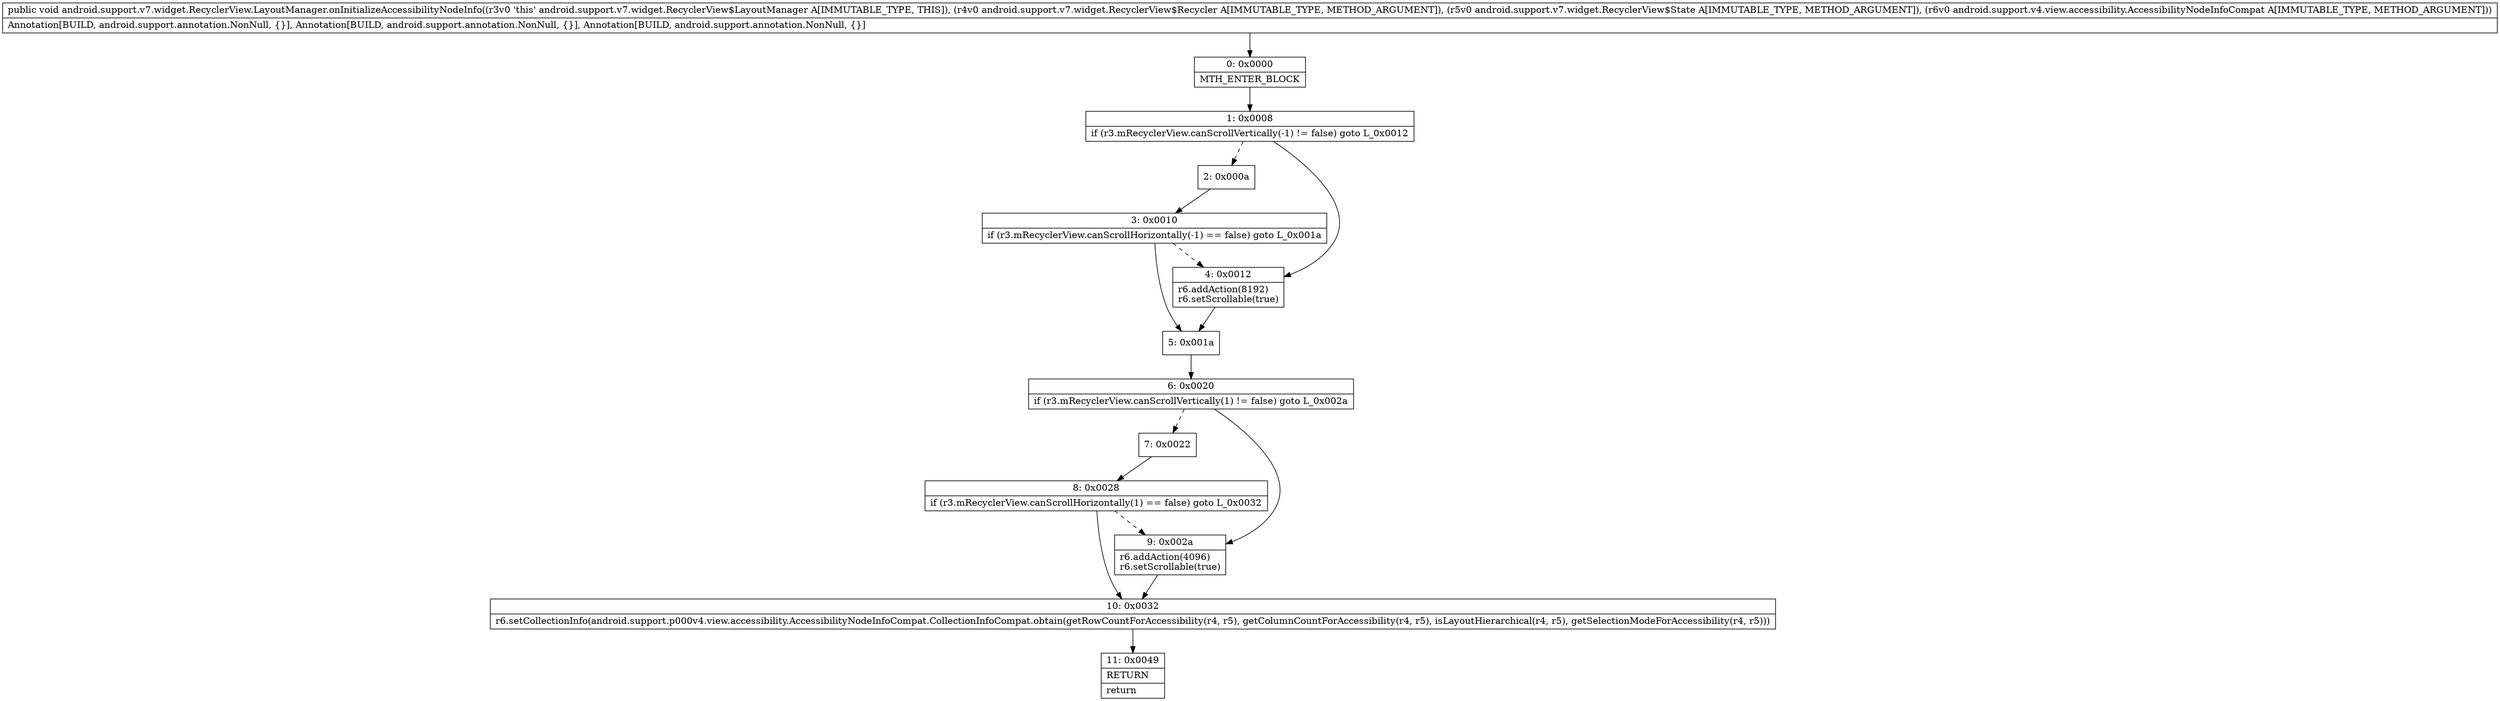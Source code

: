digraph "CFG forandroid.support.v7.widget.RecyclerView.LayoutManager.onInitializeAccessibilityNodeInfo(Landroid\/support\/v7\/widget\/RecyclerView$Recycler;Landroid\/support\/v7\/widget\/RecyclerView$State;Landroid\/support\/v4\/view\/accessibility\/AccessibilityNodeInfoCompat;)V" {
Node_0 [shape=record,label="{0\:\ 0x0000|MTH_ENTER_BLOCK\l}"];
Node_1 [shape=record,label="{1\:\ 0x0008|if (r3.mRecyclerView.canScrollVertically(\-1) != false) goto L_0x0012\l}"];
Node_2 [shape=record,label="{2\:\ 0x000a}"];
Node_3 [shape=record,label="{3\:\ 0x0010|if (r3.mRecyclerView.canScrollHorizontally(\-1) == false) goto L_0x001a\l}"];
Node_4 [shape=record,label="{4\:\ 0x0012|r6.addAction(8192)\lr6.setScrollable(true)\l}"];
Node_5 [shape=record,label="{5\:\ 0x001a}"];
Node_6 [shape=record,label="{6\:\ 0x0020|if (r3.mRecyclerView.canScrollVertically(1) != false) goto L_0x002a\l}"];
Node_7 [shape=record,label="{7\:\ 0x0022}"];
Node_8 [shape=record,label="{8\:\ 0x0028|if (r3.mRecyclerView.canScrollHorizontally(1) == false) goto L_0x0032\l}"];
Node_9 [shape=record,label="{9\:\ 0x002a|r6.addAction(4096)\lr6.setScrollable(true)\l}"];
Node_10 [shape=record,label="{10\:\ 0x0032|r6.setCollectionInfo(android.support.p000v4.view.accessibility.AccessibilityNodeInfoCompat.CollectionInfoCompat.obtain(getRowCountForAccessibility(r4, r5), getColumnCountForAccessibility(r4, r5), isLayoutHierarchical(r4, r5), getSelectionModeForAccessibility(r4, r5)))\l}"];
Node_11 [shape=record,label="{11\:\ 0x0049|RETURN\l|return\l}"];
MethodNode[shape=record,label="{public void android.support.v7.widget.RecyclerView.LayoutManager.onInitializeAccessibilityNodeInfo((r3v0 'this' android.support.v7.widget.RecyclerView$LayoutManager A[IMMUTABLE_TYPE, THIS]), (r4v0 android.support.v7.widget.RecyclerView$Recycler A[IMMUTABLE_TYPE, METHOD_ARGUMENT]), (r5v0 android.support.v7.widget.RecyclerView$State A[IMMUTABLE_TYPE, METHOD_ARGUMENT]), (r6v0 android.support.v4.view.accessibility.AccessibilityNodeInfoCompat A[IMMUTABLE_TYPE, METHOD_ARGUMENT]))  | Annotation[BUILD, android.support.annotation.NonNull, \{\}], Annotation[BUILD, android.support.annotation.NonNull, \{\}], Annotation[BUILD, android.support.annotation.NonNull, \{\}]\l}"];
MethodNode -> Node_0;
Node_0 -> Node_1;
Node_1 -> Node_2[style=dashed];
Node_1 -> Node_4;
Node_2 -> Node_3;
Node_3 -> Node_4[style=dashed];
Node_3 -> Node_5;
Node_4 -> Node_5;
Node_5 -> Node_6;
Node_6 -> Node_7[style=dashed];
Node_6 -> Node_9;
Node_7 -> Node_8;
Node_8 -> Node_9[style=dashed];
Node_8 -> Node_10;
Node_9 -> Node_10;
Node_10 -> Node_11;
}

